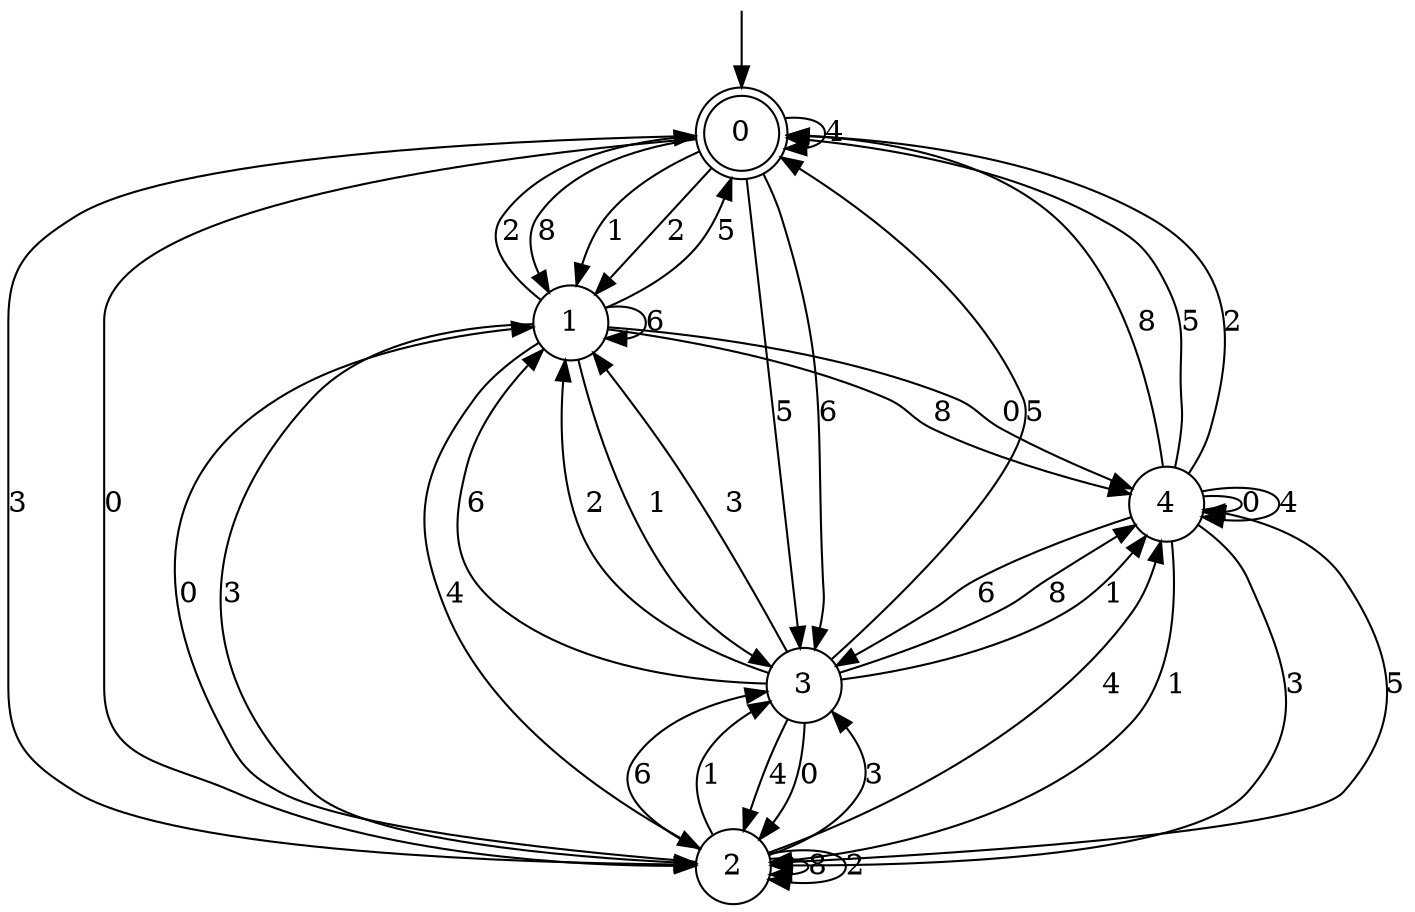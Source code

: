 digraph g {

	s0 [shape="doublecircle" label="0"];
	s1 [shape="circle" label="1"];
	s2 [shape="circle" label="2"];
	s3 [shape="circle" label="3"];
	s4 [shape="circle" label="4"];
	s0 -> s1 [label="8"];
	s0 -> s2 [label="3"];
	s0 -> s3 [label="5"];
	s0 -> s3 [label="6"];
	s0 -> s1 [label="1"];
	s0 -> s1 [label="2"];
	s0 -> s2 [label="0"];
	s0 -> s0 [label="4"];
	s1 -> s4 [label="8"];
	s1 -> s2 [label="3"];
	s1 -> s0 [label="5"];
	s1 -> s1 [label="6"];
	s1 -> s3 [label="1"];
	s1 -> s0 [label="2"];
	s1 -> s4 [label="0"];
	s1 -> s2 [label="4"];
	s2 -> s2 [label="8"];
	s2 -> s3 [label="3"];
	s2 -> s4 [label="5"];
	s2 -> s3 [label="6"];
	s2 -> s3 [label="1"];
	s2 -> s2 [label="2"];
	s2 -> s1 [label="0"];
	s2 -> s4 [label="4"];
	s3 -> s4 [label="8"];
	s3 -> s1 [label="3"];
	s3 -> s0 [label="5"];
	s3 -> s1 [label="6"];
	s3 -> s4 [label="1"];
	s3 -> s1 [label="2"];
	s3 -> s2 [label="0"];
	s3 -> s2 [label="4"];
	s4 -> s0 [label="8"];
	s4 -> s2 [label="3"];
	s4 -> s0 [label="5"];
	s4 -> s3 [label="6"];
	s4 -> s2 [label="1"];
	s4 -> s0 [label="2"];
	s4 -> s4 [label="0"];
	s4 -> s4 [label="4"];

__start0 [label="" shape="none" width="0" height="0"];
__start0 -> s0;

}
